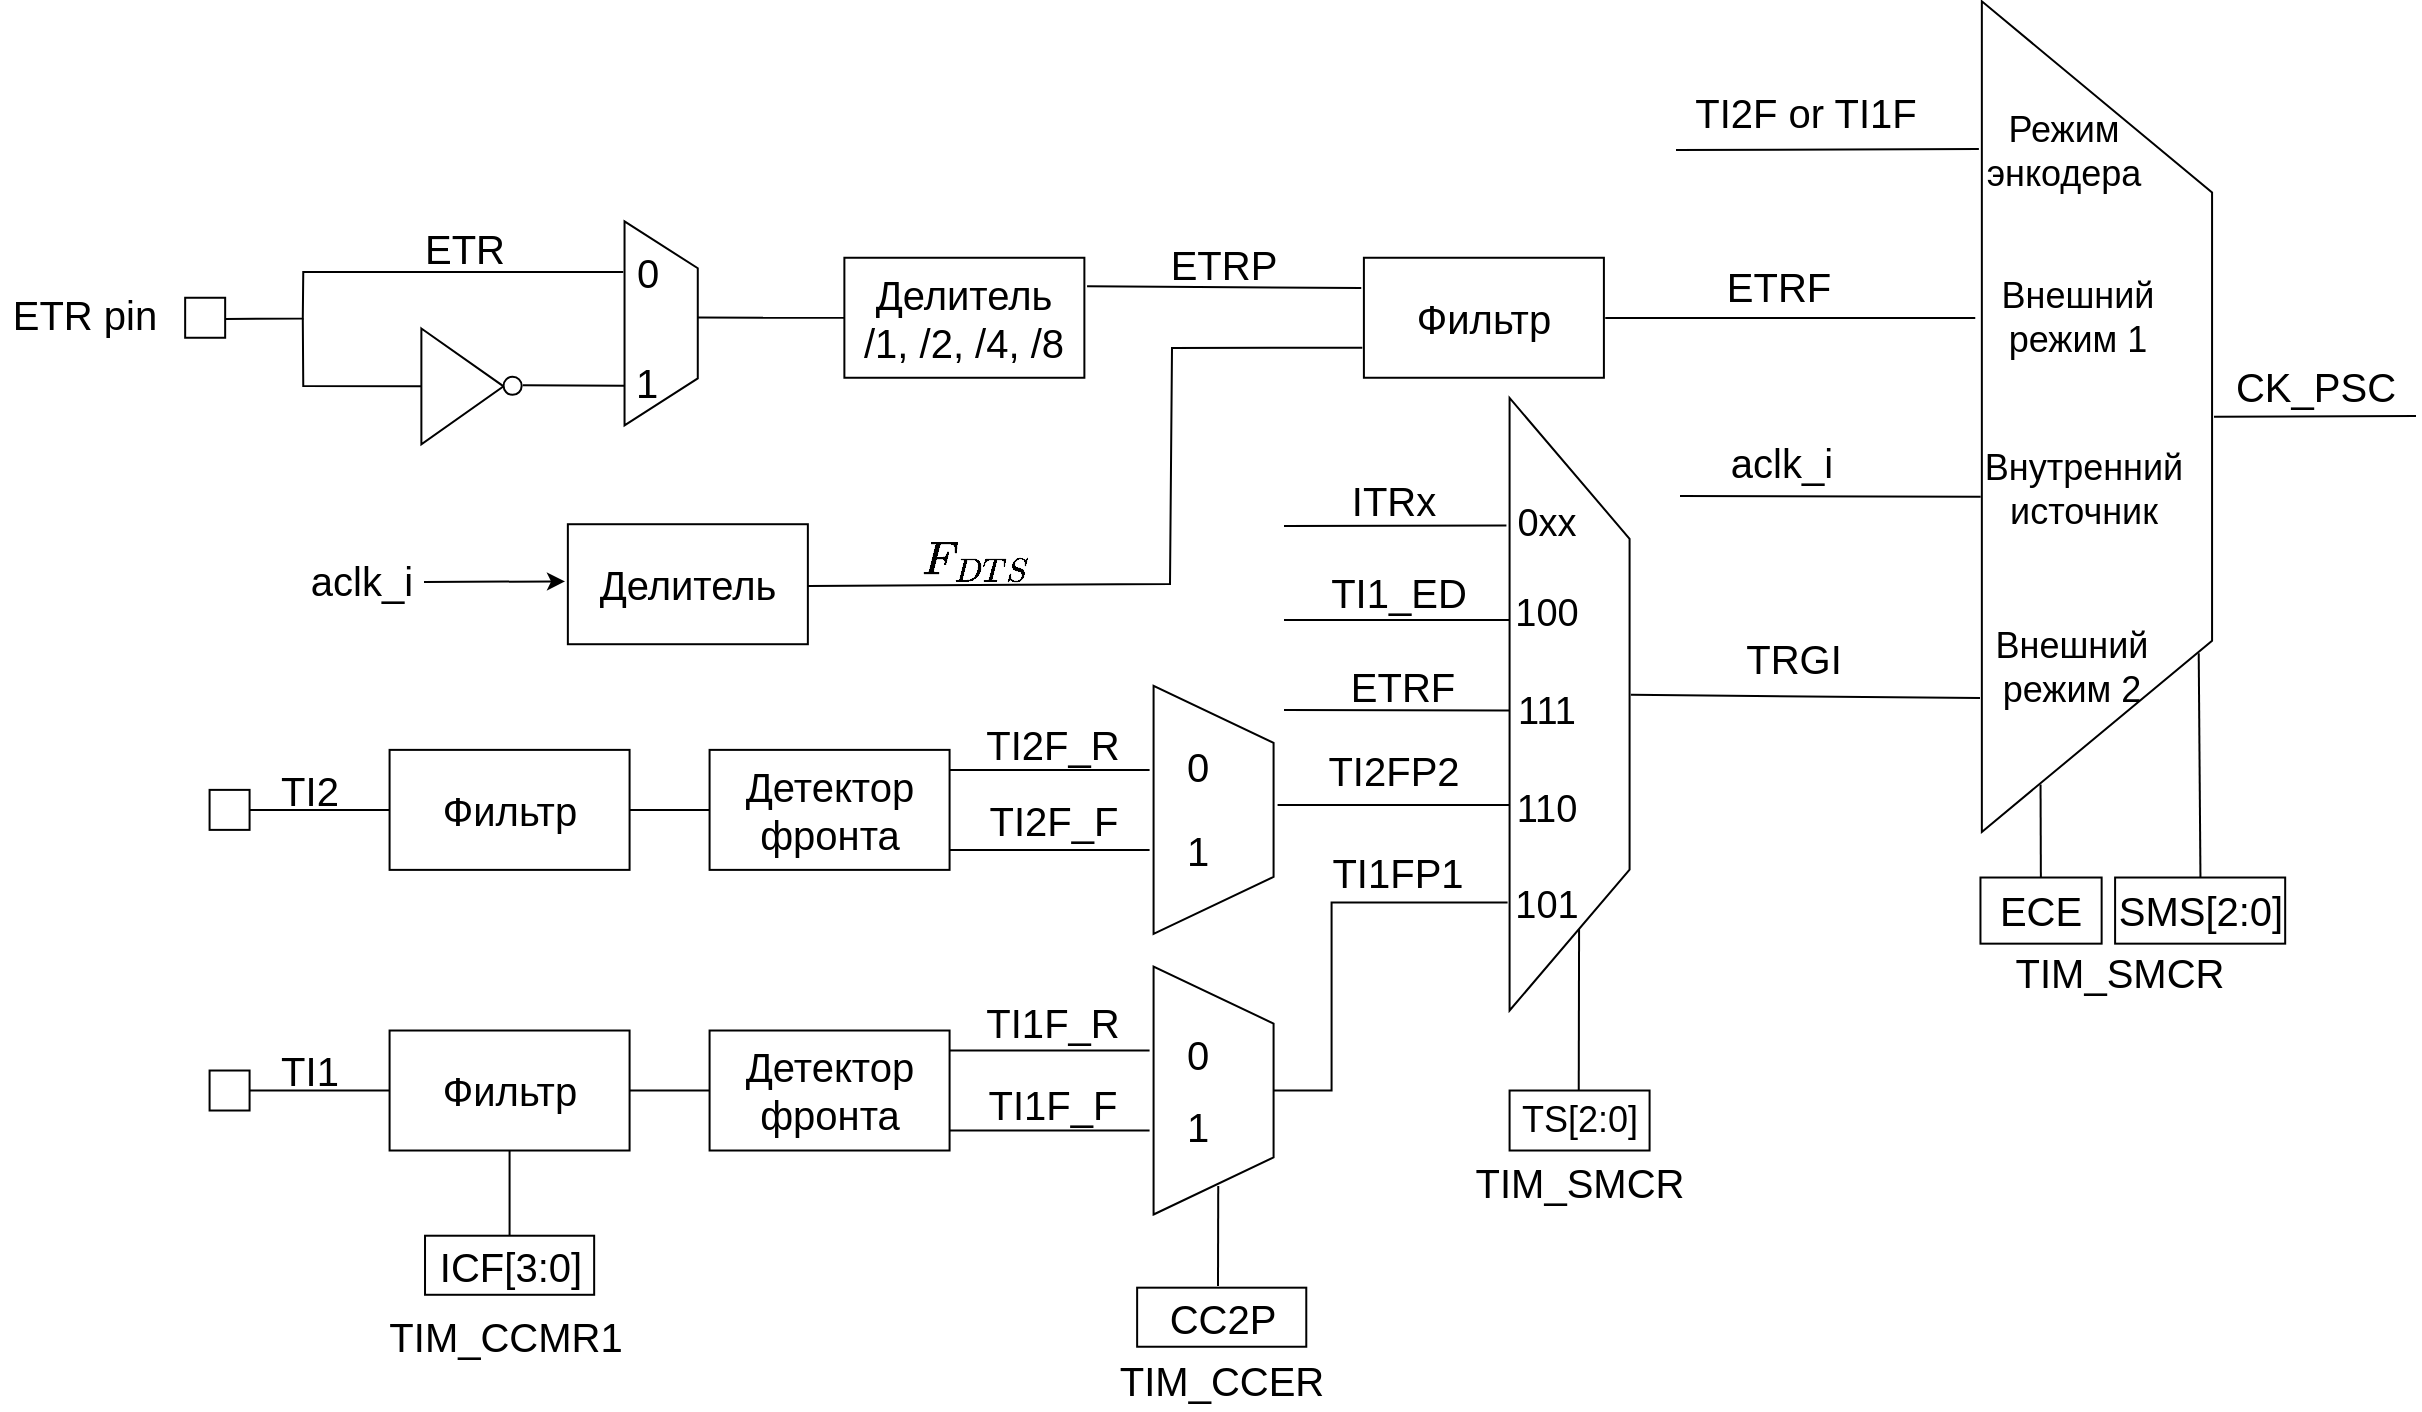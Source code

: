 <mxfile version="28.2.5">
  <diagram name="Страница — 1" id="pw_MBa-n5DIYJjEHPCS9">
    <mxGraphModel dx="1382" dy="786" grid="1" gridSize="1.181" guides="1" tooltips="1" connect="1" arrows="1" fold="1" page="1" pageScale="1" pageWidth="827" pageHeight="1169" math="1" shadow="0">
      <root>
        <mxCell id="0" />
        <mxCell id="1" parent="0" />
        <mxCell id="iPzLBhuQXhsDmsXe7A7k-1" value="" style="whiteSpace=wrap;html=1;aspect=fixed;" parent="1" vertex="1">
          <mxGeometry x="237.79" y="460.94" width="20" height="20" as="geometry" />
        </mxCell>
        <mxCell id="iPzLBhuQXhsDmsXe7A7k-2" value="" style="endArrow=none;html=1;rounded=0;" parent="1" edge="1">
          <mxGeometry width="50" height="50" relative="1" as="geometry">
            <mxPoint x="257.79" y="470.94" as="sourcePoint" />
            <mxPoint x="327.79" y="470.94" as="targetPoint" />
          </mxGeometry>
        </mxCell>
        <mxCell id="iPzLBhuQXhsDmsXe7A7k-3" value="&lt;font style=&quot;font-size: 20px;&quot;&gt;Фильтр&lt;/font&gt;" style="rounded=0;whiteSpace=wrap;html=1;" parent="1" vertex="1">
          <mxGeometry x="327.79" y="440.94" width="120" height="60" as="geometry" />
        </mxCell>
        <mxCell id="iPzLBhuQXhsDmsXe7A7k-4" value="&lt;font style=&quot;font-size: 20px;&quot;&gt;Детектор фронта&lt;/font&gt;" style="rounded=0;whiteSpace=wrap;html=1;" parent="1" vertex="1">
          <mxGeometry x="487.79" y="440.94" width="120" height="60" as="geometry" />
        </mxCell>
        <mxCell id="iPzLBhuQXhsDmsXe7A7k-5" value="" style="endArrow=none;html=1;rounded=0;entryX=0;entryY=0.5;entryDx=0;entryDy=0;" parent="1" target="iPzLBhuQXhsDmsXe7A7k-4" edge="1">
          <mxGeometry width="50" height="50" relative="1" as="geometry">
            <mxPoint x="447.79" y="470.94" as="sourcePoint" />
            <mxPoint x="497.79" y="420.94" as="targetPoint" />
          </mxGeometry>
        </mxCell>
        <mxCell id="iPzLBhuQXhsDmsXe7A7k-6" value="" style="endArrow=none;html=1;rounded=0;" parent="1" edge="1">
          <mxGeometry width="50" height="50" relative="1" as="geometry">
            <mxPoint x="607.79" y="450.94" as="sourcePoint" />
            <mxPoint x="707.79" y="450.94" as="targetPoint" />
          </mxGeometry>
        </mxCell>
        <mxCell id="iPzLBhuQXhsDmsXe7A7k-7" value="" style="endArrow=none;html=1;rounded=0;" parent="1" edge="1">
          <mxGeometry width="50" height="50" relative="1" as="geometry">
            <mxPoint x="607.79" y="490.94" as="sourcePoint" />
            <mxPoint x="707.79" y="490.94" as="targetPoint" />
          </mxGeometry>
        </mxCell>
        <mxCell id="iPzLBhuQXhsDmsXe7A7k-8" value="" style="verticalLabelPosition=middle;verticalAlign=middle;html=1;shape=trapezoid;perimeter=trapezoidPerimeter;whiteSpace=wrap;size=0.23;arcSize=10;flipV=1;labelPosition=center;align=center;rotation=-90;" parent="1" vertex="1">
          <mxGeometry x="677.79" y="440.94" width="124" height="60" as="geometry" />
        </mxCell>
        <mxCell id="iPzLBhuQXhsDmsXe7A7k-9" value="" style="endArrow=none;html=1;rounded=0;exitX=0.5;exitY=1;exitDx=0;exitDy=0;" parent="1" edge="1">
          <mxGeometry width="50" height="50" relative="1" as="geometry">
            <mxPoint x="771.79" y="468.5" as="sourcePoint" />
            <mxPoint x="887.79" y="468.5" as="targetPoint" />
            <Array as="points">
              <mxPoint x="839.79" y="468.5" />
            </Array>
          </mxGeometry>
        </mxCell>
        <mxCell id="iPzLBhuQXhsDmsXe7A7k-10" value="" style="whiteSpace=wrap;html=1;aspect=fixed;" parent="1" vertex="1">
          <mxGeometry x="237.79" y="601.26" width="20" height="20" as="geometry" />
        </mxCell>
        <mxCell id="iPzLBhuQXhsDmsXe7A7k-11" value="" style="endArrow=none;html=1;rounded=0;" parent="1" edge="1">
          <mxGeometry width="50" height="50" relative="1" as="geometry">
            <mxPoint x="257.79" y="611.26" as="sourcePoint" />
            <mxPoint x="327.79" y="611.26" as="targetPoint" />
          </mxGeometry>
        </mxCell>
        <mxCell id="iPzLBhuQXhsDmsXe7A7k-12" value="&lt;font style=&quot;font-size: 20px;&quot;&gt;Фильтр&lt;/font&gt;" style="rounded=0;whiteSpace=wrap;html=1;" parent="1" vertex="1">
          <mxGeometry x="327.79" y="581.26" width="120" height="60" as="geometry" />
        </mxCell>
        <mxCell id="iPzLBhuQXhsDmsXe7A7k-13" value="&lt;font style=&quot;font-size: 20px;&quot;&gt;Детектор фронта&lt;/font&gt;" style="rounded=0;whiteSpace=wrap;html=1;" parent="1" vertex="1">
          <mxGeometry x="487.79" y="581.26" width="120" height="60" as="geometry" />
        </mxCell>
        <mxCell id="iPzLBhuQXhsDmsXe7A7k-14" value="" style="endArrow=none;html=1;rounded=0;entryX=0;entryY=0.5;entryDx=0;entryDy=0;" parent="1" target="iPzLBhuQXhsDmsXe7A7k-13" edge="1">
          <mxGeometry width="50" height="50" relative="1" as="geometry">
            <mxPoint x="447.79" y="611.26" as="sourcePoint" />
            <mxPoint x="497.79" y="561.26" as="targetPoint" />
          </mxGeometry>
        </mxCell>
        <mxCell id="iPzLBhuQXhsDmsXe7A7k-15" value="" style="endArrow=none;html=1;rounded=0;" parent="1" edge="1">
          <mxGeometry width="50" height="50" relative="1" as="geometry">
            <mxPoint x="607.79" y="591.26" as="sourcePoint" />
            <mxPoint x="707.79" y="591.26" as="targetPoint" />
          </mxGeometry>
        </mxCell>
        <mxCell id="iPzLBhuQXhsDmsXe7A7k-16" value="" style="endArrow=none;html=1;rounded=0;" parent="1" edge="1">
          <mxGeometry width="50" height="50" relative="1" as="geometry">
            <mxPoint x="607.79" y="631.26" as="sourcePoint" />
            <mxPoint x="707.79" y="631.26" as="targetPoint" />
          </mxGeometry>
        </mxCell>
        <mxCell id="iPzLBhuQXhsDmsXe7A7k-17" value="" style="verticalLabelPosition=middle;verticalAlign=middle;html=1;shape=trapezoid;perimeter=trapezoidPerimeter;whiteSpace=wrap;size=0.23;arcSize=10;flipV=1;labelPosition=center;align=center;rotation=-90;" parent="1" vertex="1">
          <mxGeometry x="677.79" y="581.26" width="124" height="60" as="geometry" />
        </mxCell>
        <mxCell id="iPzLBhuQXhsDmsXe7A7k-18" value="" style="endArrow=none;html=1;rounded=0;exitX=0.5;exitY=1;exitDx=0;exitDy=0;" parent="1" source="iPzLBhuQXhsDmsXe7A7k-17" edge="1">
          <mxGeometry width="50" height="50" relative="1" as="geometry">
            <mxPoint x="777.79" y="611.26" as="sourcePoint" />
            <mxPoint x="886.79" y="517.26" as="targetPoint" />
            <Array as="points">
              <mxPoint x="798.79" y="611.26" />
              <mxPoint x="798.79" y="517.26" />
            </Array>
          </mxGeometry>
        </mxCell>
        <mxCell id="iPzLBhuQXhsDmsXe7A7k-19" value="" style="verticalLabelPosition=middle;verticalAlign=middle;html=1;shape=trapezoid;perimeter=trapezoidPerimeter;whiteSpace=wrap;size=0.23;arcSize=10;flipV=1;labelPosition=center;align=center;rotation=-90;" parent="1" vertex="1">
          <mxGeometry x="764.64" y="388.11" width="306.3" height="60" as="geometry" />
        </mxCell>
        <mxCell id="iPzLBhuQXhsDmsXe7A7k-20" value="" style="endArrow=none;html=1;rounded=0;" parent="1" edge="1">
          <mxGeometry width="50" height="50" relative="1" as="geometry">
            <mxPoint x="775" y="329" as="sourcePoint" />
            <mxPoint x="886.21" y="328.74" as="targetPoint" />
          </mxGeometry>
        </mxCell>
        <mxCell id="iPzLBhuQXhsDmsXe7A7k-21" value="" style="endArrow=none;html=1;rounded=0;" parent="1" edge="1">
          <mxGeometry width="50" height="50" relative="1" as="geometry">
            <mxPoint x="775" y="376" as="sourcePoint" />
            <mxPoint x="887.79" y="375.98" as="targetPoint" />
          </mxGeometry>
        </mxCell>
        <mxCell id="iPzLBhuQXhsDmsXe7A7k-22" value="" style="endArrow=none;html=1;rounded=0;" parent="1" edge="1">
          <mxGeometry width="50" height="50" relative="1" as="geometry">
            <mxPoint x="775" y="421" as="sourcePoint" />
            <mxPoint x="887.79" y="421.26" as="targetPoint" />
          </mxGeometry>
        </mxCell>
        <mxCell id="iPzLBhuQXhsDmsXe7A7k-23" value="&lt;font style=&quot;font-size: 20px;&quot;&gt;TI2&lt;/font&gt;" style="text;html=1;align=center;verticalAlign=middle;whiteSpace=wrap;rounded=0;" parent="1" vertex="1">
          <mxGeometry x="267.79" y="450.94" width="40" height="20" as="geometry" />
        </mxCell>
        <mxCell id="iPzLBhuQXhsDmsXe7A7k-24" value="&lt;font style=&quot;font-size: 20px;&quot;&gt;TI1&lt;/font&gt;" style="text;html=1;align=center;verticalAlign=middle;whiteSpace=wrap;rounded=0;" parent="1" vertex="1">
          <mxGeometry x="267.79" y="591.26" width="40" height="20" as="geometry" />
        </mxCell>
        <mxCell id="iPzLBhuQXhsDmsXe7A7k-26" value="&lt;font style=&quot;font-size: 18px;&quot;&gt;TS[2:0]&lt;/font&gt;" style="rounded=0;whiteSpace=wrap;html=1;" parent="1" vertex="1">
          <mxGeometry x="887.79" y="611.26" width="70" height="30" as="geometry" />
        </mxCell>
        <mxCell id="iPzLBhuQXhsDmsXe7A7k-27" value="" style="endArrow=none;html=1;rounded=0;entryX=0.429;entryY=1;entryDx=0;entryDy=0;entryPerimeter=0;exitX=0.872;exitY=0.422;exitDx=0;exitDy=0;exitPerimeter=0;" parent="1" edge="1">
          <mxGeometry width="50" height="50" relative="1" as="geometry">
            <mxPoint x="922.37" y="611.26" as="sourcePoint" />
            <mxPoint x="922.54" y="530.54" as="targetPoint" />
          </mxGeometry>
        </mxCell>
        <mxCell id="iPzLBhuQXhsDmsXe7A7k-28" value="&lt;font style=&quot;font-size: 20px;&quot;&gt;ITRx&lt;/font&gt;" style="text;html=1;align=center;verticalAlign=middle;whiteSpace=wrap;rounded=0;" parent="1" vertex="1">
          <mxGeometry x="806.71" y="304.72" width="46.22" height="21.66" as="geometry" />
        </mxCell>
        <mxCell id="iPzLBhuQXhsDmsXe7A7k-29" value="&lt;font style=&quot;font-size: 20px;&quot;&gt;TI1_ED&lt;/font&gt;" style="text;html=1;align=center;verticalAlign=middle;whiteSpace=wrap;rounded=0;" parent="1" vertex="1">
          <mxGeometry x="807.7" y="350.79" width="49.17" height="21.65" as="geometry" />
        </mxCell>
        <mxCell id="iPzLBhuQXhsDmsXe7A7k-30" value="&lt;font style=&quot;font-size: 20px;&quot;&gt;ETRF&lt;/font&gt;" style="text;html=1;align=center;verticalAlign=middle;whiteSpace=wrap;rounded=0;" parent="1" vertex="1">
          <mxGeometry x="811.42" y="399.21" width="46.71" height="19.37" as="geometry" />
        </mxCell>
        <mxCell id="iPzLBhuQXhsDmsXe7A7k-31" value="&lt;font style=&quot;font-size: 20px;&quot;&gt;TI2FP2&lt;/font&gt;" style="text;html=1;align=center;verticalAlign=middle;whiteSpace=wrap;rounded=0;" parent="1" vertex="1">
          <mxGeometry x="801.79" y="437.01" width="56.06" height="27.56" as="geometry" />
        </mxCell>
        <mxCell id="iPzLBhuQXhsDmsXe7A7k-32" value="&lt;font style=&quot;font-size: 20px;&quot;&gt;TI1FP1&lt;/font&gt;" style="text;html=1;align=center;verticalAlign=middle;whiteSpace=wrap;rounded=0;" parent="1" vertex="1">
          <mxGeometry x="804.25" y="488.19" width="56.06" height="27.56" as="geometry" />
        </mxCell>
        <mxCell id="iPzLBhuQXhsDmsXe7A7k-33" value="&lt;font style=&quot;font-size: 19px;&quot;&gt;101&lt;/font&gt;" style="text;html=1;align=center;verticalAlign=middle;whiteSpace=wrap;rounded=0;" parent="1" vertex="1">
          <mxGeometry x="884.95" y="509.84" width="43.3" height="17.72" as="geometry" />
        </mxCell>
        <mxCell id="iPzLBhuQXhsDmsXe7A7k-34" value="&lt;font style=&quot;font-size: 19px;&quot;&gt;110&lt;/font&gt;" style="text;html=1;align=center;verticalAlign=middle;whiteSpace=wrap;rounded=0;" parent="1" vertex="1">
          <mxGeometry x="884.95" y="462.08" width="43.3" height="17.72" as="geometry" />
        </mxCell>
        <mxCell id="iPzLBhuQXhsDmsXe7A7k-35" value="&lt;font style=&quot;font-size: 19px;&quot;&gt;111&lt;/font&gt;" style="text;html=1;align=center;verticalAlign=middle;whiteSpace=wrap;rounded=0;" parent="1" vertex="1">
          <mxGeometry x="884.95" y="413.39" width="43.3" height="17.72" as="geometry" />
        </mxCell>
        <mxCell id="iPzLBhuQXhsDmsXe7A7k-36" value="&lt;font style=&quot;font-size: 19px;&quot;&gt;100&lt;/font&gt;" style="text;html=1;align=center;verticalAlign=middle;whiteSpace=wrap;rounded=0;" parent="1" vertex="1">
          <mxGeometry x="884.95" y="364.17" width="43.3" height="17.72" as="geometry" />
        </mxCell>
        <mxCell id="iPzLBhuQXhsDmsXe7A7k-37" value="&lt;font style=&quot;font-size: 19px;&quot;&gt;0xx&lt;/font&gt;" style="text;html=1;align=center;verticalAlign=middle;whiteSpace=wrap;rounded=0;" parent="1" vertex="1">
          <mxGeometry x="884.95" y="318.9" width="43.3" height="17.72" as="geometry" />
        </mxCell>
        <mxCell id="iPzLBhuQXhsDmsXe7A7k-38" value="" style="verticalLabelPosition=middle;verticalAlign=middle;html=1;shape=trapezoid;perimeter=trapezoidPerimeter;whiteSpace=wrap;size=0.23;arcSize=10;flipV=1;labelPosition=center;align=center;rotation=-90;" parent="1" vertex="1">
          <mxGeometry x="973.84" y="216.76" width="415.28" height="115.11" as="geometry" />
        </mxCell>
        <mxCell id="iPzLBhuQXhsDmsXe7A7k-39" value="" style="endArrow=none;html=1;rounded=0;" parent="1" edge="1">
          <mxGeometry width="50" height="50" relative="1" as="geometry">
            <mxPoint x="948.42" y="413.39" as="sourcePoint" />
            <mxPoint x="1123" y="415" as="targetPoint" />
          </mxGeometry>
        </mxCell>
        <mxCell id="iPzLBhuQXhsDmsXe7A7k-40" value="" style="whiteSpace=wrap;html=1;aspect=fixed;" parent="1" vertex="1">
          <mxGeometry x="225.58" y="214.88" width="20" height="20" as="geometry" />
        </mxCell>
        <mxCell id="iPzLBhuQXhsDmsXe7A7k-41" value="" style="endArrow=none;html=1;rounded=0;" parent="1" edge="1">
          <mxGeometry width="50" height="50" relative="1" as="geometry">
            <mxPoint x="245.58" y="225.51" as="sourcePoint" />
            <mxPoint x="444.63" y="202.05" as="targetPoint" />
            <Array as="points">
              <mxPoint x="284.4" y="225.24" />
              <mxPoint x="284.63" y="202.05" />
            </Array>
          </mxGeometry>
        </mxCell>
        <mxCell id="iPzLBhuQXhsDmsXe7A7k-42" value="" style="verticalLabelPosition=middle;verticalAlign=middle;html=1;shape=trapezoid;perimeter=trapezoidPerimeter;whiteSpace=wrap;size=0.23;arcSize=10;flipV=1;labelPosition=center;align=center;rotation=-90;" parent="1" vertex="1">
          <mxGeometry x="412.59" y="209.36" width="101.98" height="36.62" as="geometry" />
        </mxCell>
        <mxCell id="iPzLBhuQXhsDmsXe7A7k-45" value="" style="group" parent="1" vertex="1" connectable="0">
          <mxGeometry x="343.69" y="230.23" width="53.54" height="57.88" as="geometry" />
        </mxCell>
        <mxCell id="iPzLBhuQXhsDmsXe7A7k-43" value="" style="triangle;whiteSpace=wrap;html=1;" parent="iPzLBhuQXhsDmsXe7A7k-45" vertex="1">
          <mxGeometry width="41.097" height="57.88" as="geometry" />
        </mxCell>
        <mxCell id="iPzLBhuQXhsDmsXe7A7k-44" value="" style="ellipse;whiteSpace=wrap;html=1;aspect=fixed;" parent="iPzLBhuQXhsDmsXe7A7k-45" vertex="1">
          <mxGeometry x="41.097" y="24.132" width="9.054" height="9.054" as="geometry" />
        </mxCell>
        <mxCell id="iPzLBhuQXhsDmsXe7A7k-46" value="" style="endArrow=none;html=1;rounded=0;exitX=0;exitY=0.5;exitDx=0;exitDy=0;" parent="1" source="iPzLBhuQXhsDmsXe7A7k-43" edge="1">
          <mxGeometry width="50" height="50" relative="1" as="geometry">
            <mxPoint x="342.63" y="265.05" as="sourcePoint" />
            <mxPoint x="284.4" y="225.24" as="targetPoint" />
            <Array as="points">
              <mxPoint x="284.63" y="259.05" />
            </Array>
          </mxGeometry>
        </mxCell>
        <mxCell id="iPzLBhuQXhsDmsXe7A7k-48" value="&lt;font style=&quot;font-size: 20px;&quot;&gt;ETR&lt;/font&gt;" style="text;html=1;align=center;verticalAlign=middle;whiteSpace=wrap;rounded=0;" parent="1" vertex="1">
          <mxGeometry x="353.14" y="184.25" width="24.81" height="10.63" as="geometry" />
        </mxCell>
        <mxCell id="iPzLBhuQXhsDmsXe7A7k-50" value="&lt;font style=&quot;font-size: 20px;&quot;&gt;Делитель&lt;/font&gt;&lt;div&gt;&lt;font style=&quot;font-size: 20px;&quot;&gt;/1, /2, /4, /8&lt;/font&gt;&lt;/div&gt;" style="rounded=0;whiteSpace=wrap;html=1;" parent="1" vertex="1">
          <mxGeometry x="555.19" y="194.88" width="120" height="60" as="geometry" />
        </mxCell>
        <mxCell id="iPzLBhuQXhsDmsXe7A7k-51" value="&lt;font style=&quot;font-size: 20px;&quot;&gt;Фильтр&lt;/font&gt;" style="rounded=0;whiteSpace=wrap;html=1;" parent="1" vertex="1">
          <mxGeometry x="814.95" y="194.88" width="120" height="60" as="geometry" />
        </mxCell>
        <mxCell id="iPzLBhuQXhsDmsXe7A7k-52" value="" style="endArrow=none;html=1;rounded=0;entryX=0;entryY=0.5;entryDx=0;entryDy=0;" parent="1" target="iPzLBhuQXhsDmsXe7A7k-50" edge="1">
          <mxGeometry width="50" height="50" relative="1" as="geometry">
            <mxPoint x="481.88" y="224.78" as="sourcePoint" />
            <mxPoint x="550.32" y="224.94" as="targetPoint" />
          </mxGeometry>
        </mxCell>
        <mxCell id="iPzLBhuQXhsDmsXe7A7k-53" value="" style="endArrow=none;html=1;rounded=0;" parent="1" edge="1">
          <mxGeometry width="50" height="50" relative="1" as="geometry">
            <mxPoint x="676.54" y="209.15" as="sourcePoint" />
            <mxPoint x="813.63" y="210.05" as="targetPoint" />
          </mxGeometry>
        </mxCell>
        <mxCell id="iPzLBhuQXhsDmsXe7A7k-54" value="" style="endArrow=none;html=1;rounded=0;" parent="1" edge="1">
          <mxGeometry width="50" height="50" relative="1" as="geometry">
            <mxPoint x="537" y="359" as="sourcePoint" />
            <mxPoint x="814.16" y="239.84" as="targetPoint" />
            <Array as="points">
              <mxPoint x="718" y="358" />
              <mxPoint x="719" y="240" />
            </Array>
          </mxGeometry>
        </mxCell>
        <mxCell id="iPzLBhuQXhsDmsXe7A7k-55" value="&lt;font style=&quot;font-size: 20px;&quot;&gt;ETRP&lt;/font&gt;" style="text;html=1;align=center;verticalAlign=middle;whiteSpace=wrap;rounded=0;" parent="1" vertex="1">
          <mxGeometry x="728.73" y="191.25" width="31.89" height="14.18" as="geometry" />
        </mxCell>
        <mxCell id="iPzLBhuQXhsDmsXe7A7k-57" value="" style="endArrow=none;html=1;rounded=0;entryX=0.13;entryY=0.99;entryDx=0;entryDy=0;entryPerimeter=0;" parent="1" edge="1">
          <mxGeometry width="50" height="50" relative="1" as="geometry">
            <mxPoint x="394.41" y="258.58" as="sourcePoint" />
            <mxPoint x="445.416" y="258.933" as="targetPoint" />
          </mxGeometry>
        </mxCell>
        <mxCell id="iPzLBhuQXhsDmsXe7A7k-58" value="" style="endArrow=none;html=1;rounded=0;" parent="1" edge="1">
          <mxGeometry width="50" height="50" relative="1" as="geometry">
            <mxPoint x="935.63" y="225.05" as="sourcePoint" />
            <mxPoint x="1120.63" y="225.05" as="targetPoint" />
          </mxGeometry>
        </mxCell>
        <mxCell id="iPzLBhuQXhsDmsXe7A7k-59" value="&lt;font style=&quot;font-size: 20px;&quot;&gt;TRGI&lt;/font&gt;" style="text;html=1;align=center;verticalAlign=middle;whiteSpace=wrap;rounded=0;" parent="1" vertex="1">
          <mxGeometry x="999.6" y="380.31" width="60" height="30" as="geometry" />
        </mxCell>
        <mxCell id="iPzLBhuQXhsDmsXe7A7k-60" value="&lt;font style=&quot;font-size: 20px;&quot;&gt;ETRF&lt;/font&gt;" style="text;html=1;align=center;verticalAlign=middle;whiteSpace=wrap;rounded=0;" parent="1" vertex="1">
          <mxGeometry x="999.2" y="199.52" width="46.71" height="19.37" as="geometry" />
        </mxCell>
        <mxCell id="iPzLBhuQXhsDmsXe7A7k-61" value="&lt;font style=&quot;font-size: 20px;&quot;&gt;ETR pin&lt;/font&gt;" style="text;html=1;align=center;verticalAlign=middle;whiteSpace=wrap;rounded=0;" parent="1" vertex="1">
          <mxGeometry x="133.46" y="208.3" width="84.8" height="30" as="geometry" />
        </mxCell>
        <mxCell id="iPzLBhuQXhsDmsXe7A7k-62" value="&lt;font style=&quot;font-size: 20px;&quot;&gt;0&lt;/font&gt;" style="text;html=1;align=center;verticalAlign=middle;whiteSpace=wrap;rounded=0;" parent="1" vertex="1">
          <mxGeometry x="445.27" y="194.01" width="23.62" height="15.35" as="geometry" />
        </mxCell>
        <mxCell id="iPzLBhuQXhsDmsXe7A7k-63" value="&lt;font style=&quot;font-size: 20px;&quot;&gt;1&lt;/font&gt;" style="text;html=1;align=center;verticalAlign=middle;whiteSpace=wrap;rounded=0;" parent="1" vertex="1">
          <mxGeometry x="446.45" y="250.31" width="21.26" height="14.17" as="geometry" />
        </mxCell>
        <mxCell id="iPzLBhuQXhsDmsXe7A7k-64" value="" style="endArrow=none;html=1;rounded=0;" parent="1" edge="1">
          <mxGeometry width="50" height="50" relative="1" as="geometry">
            <mxPoint x="973" y="314" as="sourcePoint" />
            <mxPoint x="1123.34" y="314.35" as="targetPoint" />
          </mxGeometry>
        </mxCell>
        <mxCell id="iPzLBhuQXhsDmsXe7A7k-65" value="&lt;font style=&quot;font-size: 20px;&quot;&gt;aclk_i&lt;/font&gt;" style="text;html=1;align=center;verticalAlign=middle;whiteSpace=wrap;rounded=0;" parent="1" vertex="1">
          <mxGeometry x="994.49" y="282.28" width="60" height="30" as="geometry" />
        </mxCell>
        <mxCell id="iPzLBhuQXhsDmsXe7A7k-66" value="&lt;font style=&quot;font-size: 20px;&quot;&gt;TI2F_R&lt;/font&gt;" style="text;html=1;align=center;verticalAlign=middle;whiteSpace=wrap;rounded=0;" parent="1" vertex="1">
          <mxGeometry x="632.96" y="424.24" width="53.15" height="26.7" as="geometry" />
        </mxCell>
        <mxCell id="iPzLBhuQXhsDmsXe7A7k-67" value="&lt;font style=&quot;font-size: 20px;&quot;&gt;TI2F_F&lt;/font&gt;" style="text;html=1;align=center;verticalAlign=middle;whiteSpace=wrap;rounded=0;" parent="1" vertex="1">
          <mxGeometry x="631.78" y="463.31" width="55.51" height="24.88" as="geometry" />
        </mxCell>
        <mxCell id="iPzLBhuQXhsDmsXe7A7k-68" value="&lt;font style=&quot;font-size: 20px;&quot;&gt;TI1&lt;/font&gt;&lt;span style=&quot;font-size: 20px; background-color: transparent; color: light-dark(rgb(0, 0, 0), rgb(255, 255, 255));&quot;&gt;F_R&lt;/span&gt;" style="text;html=1;align=center;verticalAlign=middle;whiteSpace=wrap;rounded=0;" parent="1" vertex="1">
          <mxGeometry x="632.96" y="563.38" width="53.15" height="26.7" as="geometry" />
        </mxCell>
        <mxCell id="iPzLBhuQXhsDmsXe7A7k-69" value="&lt;font style=&quot;font-size: 20px;&quot;&gt;TI1&lt;/font&gt;&lt;span style=&quot;font-size: 20px; background-color: transparent; color: light-dark(rgb(0, 0, 0), rgb(255, 255, 255));&quot;&gt;F_F&lt;/span&gt;" style="text;html=1;align=center;verticalAlign=middle;whiteSpace=wrap;rounded=0;" parent="1" vertex="1">
          <mxGeometry x="632.96" y="604.72" width="53.15" height="26.7" as="geometry" />
        </mxCell>
        <mxCell id="iPzLBhuQXhsDmsXe7A7k-70" value="" style="endArrow=none;html=1;rounded=0;" parent="1" edge="1">
          <mxGeometry width="50" height="50" relative="1" as="geometry">
            <mxPoint x="971" y="141" as="sourcePoint" />
            <mxPoint x="1122.44" y="140.55" as="targetPoint" />
          </mxGeometry>
        </mxCell>
        <mxCell id="iPzLBhuQXhsDmsXe7A7k-71" value="&lt;font style=&quot;font-size: 20px;&quot;&gt;TI2F or TI1F&lt;/font&gt;" style="text;html=1;align=center;verticalAlign=middle;whiteSpace=wrap;rounded=0;" parent="1" vertex="1">
          <mxGeometry x="976.77" y="107.48" width="118.11" height="30" as="geometry" />
        </mxCell>
        <mxCell id="iPzLBhuQXhsDmsXe7A7k-72" value="" style="endArrow=none;html=1;rounded=0;" parent="1" edge="1">
          <mxGeometry width="50" height="50" relative="1" as="geometry">
            <mxPoint x="1240" y="274.41" as="sourcePoint" />
            <mxPoint x="1341" y="274" as="targetPoint" />
          </mxGeometry>
        </mxCell>
        <mxCell id="iPzLBhuQXhsDmsXe7A7k-73" value="&lt;font style=&quot;font-size: 18px;&quot;&gt;Режим энкодера&lt;/font&gt;" style="text;html=1;align=center;verticalAlign=middle;whiteSpace=wrap;rounded=0;" parent="1" vertex="1">
          <mxGeometry x="1140.94" y="129.92" width="48.43" height="23.62" as="geometry" />
        </mxCell>
        <mxCell id="iPzLBhuQXhsDmsXe7A7k-74" value="&lt;font style=&quot;font-size: 18px;&quot;&gt;Внешний режим 1&lt;/font&gt;" style="text;html=1;align=center;verticalAlign=middle;whiteSpace=wrap;rounded=0;" parent="1" vertex="1">
          <mxGeometry x="1130.31" y="209.88" width="83.86" height="30" as="geometry" />
        </mxCell>
        <mxCell id="iPzLBhuQXhsDmsXe7A7k-75" value="&lt;font style=&quot;font-size: 18px;&quot;&gt;Внешний режим 2&lt;/font&gt;" style="text;html=1;align=center;verticalAlign=middle;whiteSpace=wrap;rounded=0;" parent="1" vertex="1">
          <mxGeometry x="1126.77" y="385.04" width="83.86" height="30" as="geometry" />
        </mxCell>
        <mxCell id="iPzLBhuQXhsDmsXe7A7k-76" value="&lt;font style=&quot;font-size: 18px;&quot;&gt;Внутренний источник&lt;/font&gt;" style="text;html=1;align=center;verticalAlign=middle;whiteSpace=wrap;rounded=0;" parent="1" vertex="1">
          <mxGeometry x="1140.94" y="301.18" width="67.53" height="19.92" as="geometry" />
        </mxCell>
        <mxCell id="iPzLBhuQXhsDmsXe7A7k-77" value="&lt;font style=&quot;font-size: 20px;&quot;&gt;CK_PSC&lt;/font&gt;" style="text;html=1;align=center;verticalAlign=middle;whiteSpace=wrap;rounded=0;" parent="1" vertex="1">
          <mxGeometry x="1261.41" y="244.17" width="60" height="30" as="geometry" />
        </mxCell>
        <mxCell id="iPzLBhuQXhsDmsXe7A7k-78" value="&lt;font style=&quot;font-size: 20px;&quot;&gt;ICF[3:0]&lt;/font&gt;" style="rounded=0;whiteSpace=wrap;html=1;" parent="1" vertex="1">
          <mxGeometry x="345.51" y="683.86" width="84.57" height="29.53" as="geometry" />
        </mxCell>
        <mxCell id="iPzLBhuQXhsDmsXe7A7k-79" value="" style="endArrow=none;html=1;rounded=0;exitX=0.5;exitY=0;exitDx=0;exitDy=0;entryX=0.5;entryY=1;entryDx=0;entryDy=0;" parent="1" source="iPzLBhuQXhsDmsXe7A7k-78" target="iPzLBhuQXhsDmsXe7A7k-12" edge="1">
          <mxGeometry width="50" height="50" relative="1" as="geometry">
            <mxPoint x="336.61" y="691.26" as="sourcePoint" />
            <mxPoint x="386.61" y="641.26" as="targetPoint" />
          </mxGeometry>
        </mxCell>
        <mxCell id="iPzLBhuQXhsDmsXe7A7k-80" value="&lt;font style=&quot;font-size: 20px;&quot;&gt;TIM_CCMR1&lt;/font&gt;" style="text;html=1;align=center;verticalAlign=middle;whiteSpace=wrap;rounded=0;" parent="1" vertex="1">
          <mxGeometry x="355.51" y="719.29" width="60" height="30" as="geometry" />
        </mxCell>
        <mxCell id="iPzLBhuQXhsDmsXe7A7k-81" value="&lt;font style=&quot;font-size: 20px;&quot;&gt;CC2P&lt;/font&gt;" style="rounded=0;whiteSpace=wrap;html=1;" parent="1" vertex="1">
          <mxGeometry x="701.57" y="709.84" width="84.57" height="29.53" as="geometry" />
        </mxCell>
        <mxCell id="iPzLBhuQXhsDmsXe7A7k-82" value="" style="endArrow=none;html=1;rounded=0;" parent="1" edge="1">
          <mxGeometry width="50" height="50" relative="1" as="geometry">
            <mxPoint x="742" y="709" as="sourcePoint" />
            <mxPoint x="742.12" y="659.05" as="targetPoint" />
          </mxGeometry>
        </mxCell>
        <mxCell id="iPzLBhuQXhsDmsXe7A7k-84" value="&lt;font style=&quot;font-size: 20px;&quot;&gt;TIM_CCER&lt;/font&gt;" style="text;html=1;align=center;verticalAlign=middle;whiteSpace=wrap;rounded=0;" parent="1" vertex="1">
          <mxGeometry x="713.86" y="740.55" width="60" height="30" as="geometry" />
        </mxCell>
        <mxCell id="iPzLBhuQXhsDmsXe7A7k-85" value="&lt;font style=&quot;font-size: 20px;&quot;&gt;ECE&lt;/font&gt;" style="rounded=0;whiteSpace=wrap;html=1;" parent="1" vertex="1">
          <mxGeometry x="1123.23" y="504.76" width="60.59" height="33.07" as="geometry" />
        </mxCell>
        <mxCell id="iPzLBhuQXhsDmsXe7A7k-87" value="" style="endArrow=none;html=1;rounded=0;entryX=0.078;entryY=0.644;entryDx=0;entryDy=0;entryPerimeter=0;" parent="1" edge="1">
          <mxGeometry width="50" height="50" relative="1" as="geometry">
            <mxPoint x="1153.43" y="504.76" as="sourcePoint" />
            <mxPoint x="1153.274" y="458.263" as="targetPoint" />
          </mxGeometry>
        </mxCell>
        <mxCell id="iPzLBhuQXhsDmsXe7A7k-89" value="&lt;font style=&quot;font-size: 20px;&quot;&gt;SMS[2:0]&lt;/font&gt;" style="rounded=0;whiteSpace=wrap;html=1;" parent="1" vertex="1">
          <mxGeometry x="1190.55" y="504.76" width="85.04" height="33.07" as="geometry" />
        </mxCell>
        <mxCell id="iPzLBhuQXhsDmsXe7A7k-90" value="" style="endArrow=none;html=1;rounded=0;entryX=0.215;entryY=0.058;entryDx=0;entryDy=0;entryPerimeter=0;" parent="1" target="iPzLBhuQXhsDmsXe7A7k-38" edge="1">
          <mxGeometry width="50" height="50" relative="1" as="geometry">
            <mxPoint x="1233.226" y="504.757" as="sourcePoint" />
            <mxPoint x="1233.07" y="458.26" as="targetPoint" />
          </mxGeometry>
        </mxCell>
        <mxCell id="iPzLBhuQXhsDmsXe7A7k-91" value="&lt;font style=&quot;font-size: 20px;&quot;&gt;TIM_SMCR&lt;/font&gt;" style="text;html=1;align=center;verticalAlign=middle;whiteSpace=wrap;rounded=0;" parent="1" vertex="1">
          <mxGeometry x="1165.75" y="539.76" width="54.33" height="24.81" as="geometry" />
        </mxCell>
        <mxCell id="iPzLBhuQXhsDmsXe7A7k-92" value="&lt;font style=&quot;font-size: 20px;&quot;&gt;TIM_SMCR&lt;/font&gt;" style="text;html=1;align=center;verticalAlign=middle;whiteSpace=wrap;rounded=0;" parent="1" vertex="1">
          <mxGeometry x="896.45" y="644.88" width="54.33" height="24.81" as="geometry" />
        </mxCell>
        <mxCell id="iPzLBhuQXhsDmsXe7A7k-93" value="&lt;font style=&quot;font-size: 20px;&quot;&gt;0&lt;/font&gt;" style="text;html=1;align=center;verticalAlign=middle;whiteSpace=wrap;rounded=0;" parent="1" vertex="1">
          <mxGeometry x="720.47" y="441.73" width="23.62" height="15.35" as="geometry" />
        </mxCell>
        <mxCell id="iPzLBhuQXhsDmsXe7A7k-94" value="&lt;font style=&quot;font-size: 20px;&quot;&gt;1&lt;/font&gt;" style="text;html=1;align=center;verticalAlign=middle;whiteSpace=wrap;rounded=0;" parent="1" vertex="1">
          <mxGeometry x="720.47" y="483.07" width="23.62" height="15.35" as="geometry" />
        </mxCell>
        <mxCell id="iPzLBhuQXhsDmsXe7A7k-95" value="&lt;font style=&quot;font-size: 20px;&quot;&gt;0&lt;/font&gt;" style="text;html=1;align=center;verticalAlign=middle;whiteSpace=wrap;rounded=0;" parent="1" vertex="1">
          <mxGeometry x="720.47" y="585" width="23.62" height="15.35" as="geometry" />
        </mxCell>
        <mxCell id="iPzLBhuQXhsDmsXe7A7k-96" value="&lt;font style=&quot;font-size: 20px;&quot;&gt;1&lt;/font&gt;" style="text;html=1;align=center;verticalAlign=middle;whiteSpace=wrap;rounded=0;" parent="1" vertex="1">
          <mxGeometry x="720.47" y="621.26" width="23.62" height="15.35" as="geometry" />
        </mxCell>
        <mxCell id="ujb-uIeX9cQYae875jJh-1" value="&lt;font style=&quot;font-size: 20px;&quot;&gt;aclk_i&lt;/font&gt;" style="text;html=1;align=center;verticalAlign=middle;whiteSpace=wrap;rounded=0;" vertex="1" parent="1">
          <mxGeometry x="283.69" y="341.34" width="60" height="30" as="geometry" />
        </mxCell>
        <mxCell id="ujb-uIeX9cQYae875jJh-2" value="&lt;font style=&quot;font-size: 20px;&quot;&gt;Делитель&lt;/font&gt;" style="rounded=0;whiteSpace=wrap;html=1;" vertex="1" parent="1">
          <mxGeometry x="416.93" y="328.11" width="120" height="60" as="geometry" />
        </mxCell>
        <mxCell id="ujb-uIeX9cQYae875jJh-3" value="" style="endArrow=classic;html=1;rounded=0;" edge="1" parent="1">
          <mxGeometry width="50" height="50" relative="1" as="geometry">
            <mxPoint x="345" y="357" as="sourcePoint" />
            <mxPoint x="415.51" y="356.69" as="targetPoint" />
          </mxGeometry>
        </mxCell>
        <mxCell id="ujb-uIeX9cQYae875jJh-4" value="&lt;span style=&quot;font-size: 20px;&quot;&gt;$$F_{DTS}$$&lt;/span&gt;" style="text;html=1;align=center;verticalAlign=middle;whiteSpace=wrap;rounded=0;" vertex="1" parent="1">
          <mxGeometry x="597.64" y="336.61" width="46.06" height="19.13" as="geometry" />
        </mxCell>
      </root>
    </mxGraphModel>
  </diagram>
</mxfile>
